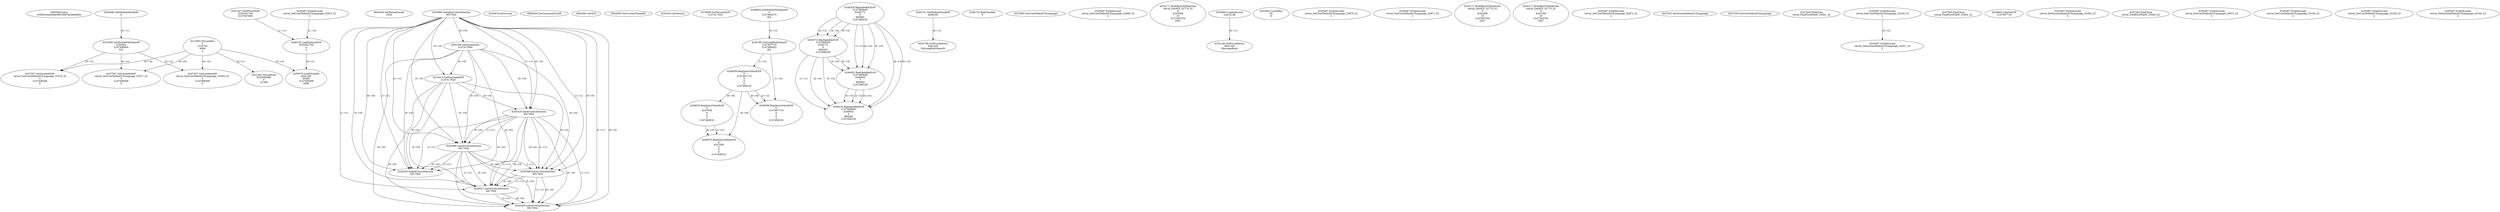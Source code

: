 // Global SCDG with merge call
digraph {
	0 [label="6850628.main
004f03c64ed48ec88100e7fa3d9def6d"]
	1 [label="4254480.GetModuleHandleW
0"]
	2 [label="6844434.SetThreadLocale
1024"]
	3 [label="4243965.InitializeCriticalSection
6917004"]
	4 [label="4243979.GetVersion
"]
	5 [label="4250188.GetSystemInfo
2147417660"]
	3 -> 5 [label="(0-->0)"]
	6 [label="6844540.GetCommandLineW
"]
	7 [label="4214413.GetStartupInfoW
2147417624"]
	3 -> 7 [label="(0-->0)"]
	5 -> 7 [label="(0-->0)"]
	8 [label="6844560.GetACP
"]
	9 [label="6844580.GetCurrentThreadId
"]
	10 [label="4250204.GetVersion
"]
	11 [label="4276690.GetVersionExW
2147417420"]
	12 [label="4243306.GetModuleFileNameW
4194304
2147408904
522"]
	1 -> 12 [label="(0-->1)"]
	13 [label="4248064.GetModuleFileNameW
0
2147408370
261"]
	14 [label="4215383.VirtualAlloc
0
1310704
4096
4"]
	15 [label="4246338.RegOpenKeyExW
2147483649
4246772
0
983065
2147408236"]
	16 [label="4245741.GetModuleHandleW
4246160"]
	17 [label="4245758.GetProcAddress
9441320
GetLongPathNameW"]
	16 -> 17 [label="(0-->1)"]
	18 [label="4245785.GetLongPathNameW
2147407710
2147406542
261"]
	13 -> 18 [label="(3-->3)"]
	19 [label="4246556.RegQueryValueExW
0
2147407710
0
0
0
2147408232"]
	18 -> 19 [label="(1-->2)"]
	20 [label="4246599.RegQueryValueExW
0
2147407710
0
0
0
2147408232"]
	18 -> 20 [label="(1-->2)"]
	19 -> 20 [label="(2-->2)"]
	19 -> 20 [label="(6-->6)"]
	21 [label="4246722.RegCloseKey
0"]
	22 [label="4247883.GetUserDefaultUILanguage
"]
	23 [label="4245418.EnterCriticalSection
6917004"]
	3 -> 23 [label="(1-->1)"]
	3 -> 23 [label="(0-->0)"]
	5 -> 23 [label="(0-->0)"]
	7 -> 23 [label="(0-->0)"]
	24 [label="4245469.LeaveCriticalSection
6917004"]
	3 -> 24 [label="(1-->1)"]
	23 -> 24 [label="(1-->1)"]
	3 -> 24 [label="(0-->0)"]
	5 -> 24 [label="(0-->0)"]
	7 -> 24 [label="(0-->0)"]
	23 -> 24 [label="(0-->0)"]
	25 [label="4245487.IsValidLocale
retval_GetUserDefaultUILanguage_32869_32
2"]
	26 [label="4250171.MultiByteToWideChar
retval_GetACP_32774_32
0
4243508
10
2147403704
2047"]
	27 [label="4254893.LoadLibraryA
user32.dll"]
	28 [label="4255003.LocalAlloc
64
8"]
	29 [label="4255148.GetProcAddress
9441344
MessageBoxA"]
	27 -> 29 [label="(0-->1)"]
	30 [label="4244205.DeleteCriticalSection
6917004"]
	3 -> 30 [label="(1-->1)"]
	23 -> 30 [label="(1-->1)"]
	24 -> 30 [label="(1-->1)"]
	3 -> 30 [label="(0-->0)"]
	5 -> 30 [label="(0-->0)"]
	7 -> 30 [label="(0-->0)"]
	23 -> 30 [label="(0-->0)"]
	24 -> 30 [label="(0-->0)"]
	31 [label="4221262.VirtualFree
3223060480
0
32768"]
	14 -> 31 [label="(0-->1)"]
	32 [label="4245487.IsValidLocale
retval_GetUserDefaultUILanguage_32870_32
2"]
	33 [label="4246372.RegOpenKeyExW
2147483650
4246772
0
983065
2147408236"]
	15 -> 33 [label="(2-->2)"]
	15 -> 33 [label="(4-->4)"]
	15 -> 33 [label="(5-->5)"]
	34 [label="4245487.IsValidLocale
retval_GetUserDefaultUILanguage_32871_32
2"]
	35 [label="4250171.MultiByteToWideChar
retval_GetACP_32773_32
0
4243508
10
2147403704
2047"]
	36 [label="4250171.MultiByteToWideChar
retval_GetACP_32773_32
0
4243784
10
2147403704
2047"]
	37 [label="4245487.IsValidLocale
retval_GetUserDefaultUILanguage_32872_32
2"]
	38 [label="4246635.RegQueryValueExW
0
4247000
0
0
0
2147408232"]
	19 -> 38 [label="(6-->6)"]
	39 [label="4246676.RegQueryValueExW
0
4247000
0
0
0
2147408232"]
	38 -> 39 [label="(2-->2)"]
	19 -> 39 [label="(6-->6)"]
	38 -> 39 [label="(6-->6)"]
	40 [label="4245487.IsValidLocale
retval_GetUserDefaultUILanguage_32913_32
2"]
	41 [label="4245580.EnterCriticalSection
6917004"]
	3 -> 41 [label="(1-->1)"]
	23 -> 41 [label="(1-->1)"]
	24 -> 41 [label="(1-->1)"]
	3 -> 41 [label="(0-->0)"]
	5 -> 41 [label="(0-->0)"]
	7 -> 41 [label="(0-->0)"]
	23 -> 41 [label="(0-->0)"]
	24 -> 41 [label="(0-->0)"]
	42 [label="4245621.LeaveCriticalSection
6917004"]
	3 -> 42 [label="(1-->1)"]
	23 -> 42 [label="(1-->1)"]
	24 -> 42 [label="(1-->1)"]
	41 -> 42 [label="(1-->1)"]
	3 -> 42 [label="(0-->0)"]
	5 -> 42 [label="(0-->0)"]
	7 -> 42 [label="(0-->0)"]
	23 -> 42 [label="(0-->0)"]
	24 -> 42 [label="(0-->0)"]
	41 -> 42 [label="(0-->0)"]
	43 [label="4247923.GetSystemDefaultUILanguage
"]
	44 [label="4245454.LeaveCriticalSection
6917004"]
	3 -> 44 [label="(1-->1)"]
	23 -> 44 [label="(1-->1)"]
	24 -> 44 [label="(1-->1)"]
	41 -> 44 [label="(1-->1)"]
	42 -> 44 [label="(1-->1)"]
	3 -> 44 [label="(0-->0)"]
	5 -> 44 [label="(0-->0)"]
	7 -> 44 [label="(0-->0)"]
	23 -> 44 [label="(0-->0)"]
	24 -> 44 [label="(0-->0)"]
	41 -> 44 [label="(0-->0)"]
	42 -> 44 [label="(0-->0)"]
	45 [label="4247558.GetUserDefaultUILanguage
"]
	46 [label="4247567.GetLocaleInfoW
retval_GetUserDefaultUILanguage_33504_32
3
2147408268
4"]
	12 -> 46 [label="(0-->2)"]
	14 -> 46 [label="(4-->4)"]
	47 [label="4247247.FindFirstFileW
3224341740
2147407640"]
	48 [label="4247263.FindClose
retval_FindFirstFileW_33561_32"]
	49 [label="4248145.LoadLibraryExW
3224341740
0
2"]
	47 -> 49 [label="(1-->1)"]
	40 -> 49 [label="(2-->3)"]
	50 [label="4250073.LoadStringW
9441340
65485
2147409468
4096"]
	49 -> 50 [label="(0-->1)"]
	14 -> 50 [label="(3-->4)"]
	51 [label="4245487.IsValidLocale
retval_GetUserDefaultUILanguage_33162_32
2"]
	52 [label="4245487.IsValidLocale
retval_GetSystemDefaultUILanguage_33457_32
2"]
	51 -> 52 [label="(2-->2)"]
	53 [label="4247567.GetLocaleInfoW
retval_GetUserDefaultUILanguage_33516_32
3
2147408268
4"]
	12 -> 53 [label="(0-->2)"]
	14 -> 53 [label="(4-->4)"]
	54 [label="4247263.FindClose
retval_FindFirstFileW_33562_32"]
	55 [label="4245683.CharNextW
2147407716"]
	56 [label="4245487.IsValidLocale
retval_GetSystemDefaultUILanguage_33462_32
2"]
	57 [label="4247567.GetLocaleInfoW
retval_GetUserDefaultUILanguage_33517_32
3
2147408268
4"]
	12 -> 57 [label="(0-->2)"]
	14 -> 57 [label="(4-->4)"]
	58 [label="4247263.FindClose
retval_FindFirstFileW_33563_32"]
	59 [label="4245487.IsValidLocale
retval_GetUserDefaultUILanguage_32873_32
2"]
	60 [label="4245487.IsValidLocale
retval_GetUserDefaultUILanguage_33164_32
2"]
	61 [label="4246402.RegOpenKeyExW
2147483649
4246832
0
983065
2147408236"]
	15 -> 61 [label="(1-->1)"]
	15 -> 61 [label="(4-->4)"]
	33 -> 61 [label="(4-->4)"]
	15 -> 61 [label="(5-->5)"]
	33 -> 61 [label="(5-->5)"]
	62 [label="4246432.RegOpenKeyExW
2147483650
4246832
0
983065
2147408236"]
	33 -> 62 [label="(1-->1)"]
	61 -> 62 [label="(2-->2)"]
	15 -> 62 [label="(4-->4)"]
	33 -> 62 [label="(4-->4)"]
	61 -> 62 [label="(4-->4)"]
	15 -> 62 [label="(5-->5)"]
	33 -> 62 [label="(5-->5)"]
	61 -> 62 [label="(5-->5)"]
	63 [label="4245487.IsValidLocale
retval_GetUserDefaultUILanguage_33165_32
2"]
	64 [label="4245487.IsValidLocale
retval_GetSystemDefaultUILanguage_33344_32
2"]
}
